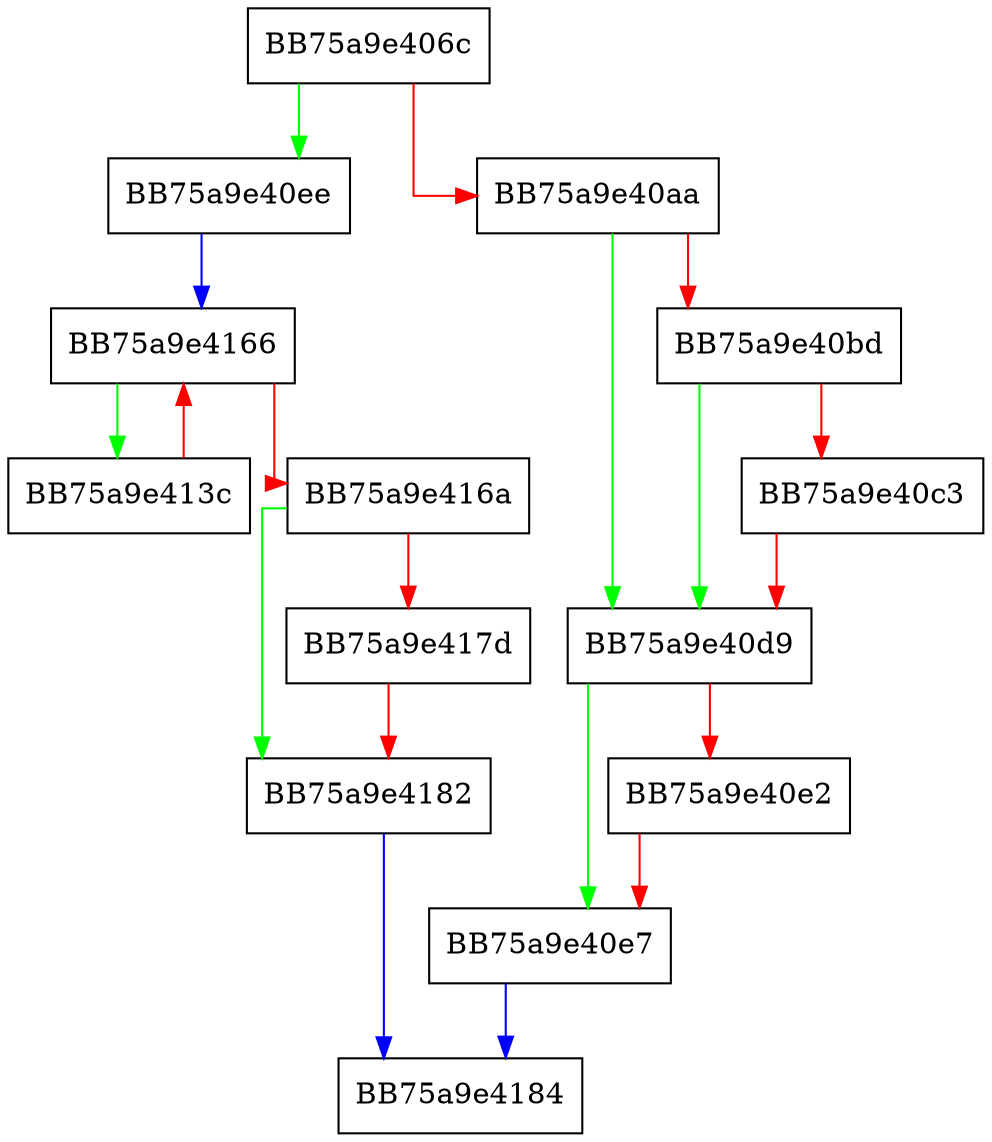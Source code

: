 digraph GetExports {
  node [shape="box"];
  graph [splines=ortho];
  BB75a9e406c -> BB75a9e40ee [color="green"];
  BB75a9e406c -> BB75a9e40aa [color="red"];
  BB75a9e40aa -> BB75a9e40d9 [color="green"];
  BB75a9e40aa -> BB75a9e40bd [color="red"];
  BB75a9e40bd -> BB75a9e40d9 [color="green"];
  BB75a9e40bd -> BB75a9e40c3 [color="red"];
  BB75a9e40c3 -> BB75a9e40d9 [color="red"];
  BB75a9e40d9 -> BB75a9e40e7 [color="green"];
  BB75a9e40d9 -> BB75a9e40e2 [color="red"];
  BB75a9e40e2 -> BB75a9e40e7 [color="red"];
  BB75a9e40e7 -> BB75a9e4184 [color="blue"];
  BB75a9e40ee -> BB75a9e4166 [color="blue"];
  BB75a9e413c -> BB75a9e4166 [color="red"];
  BB75a9e4166 -> BB75a9e413c [color="green"];
  BB75a9e4166 -> BB75a9e416a [color="red"];
  BB75a9e416a -> BB75a9e4182 [color="green"];
  BB75a9e416a -> BB75a9e417d [color="red"];
  BB75a9e417d -> BB75a9e4182 [color="red"];
  BB75a9e4182 -> BB75a9e4184 [color="blue"];
}